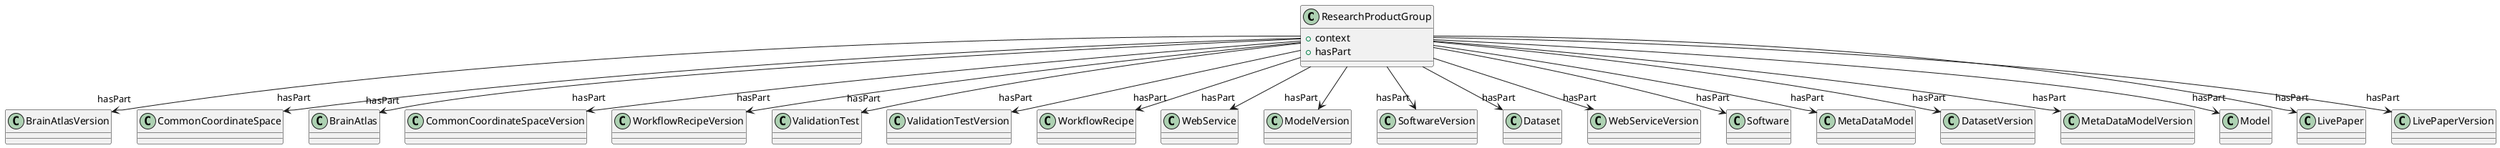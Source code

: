 @startuml
class ResearchProductGroup {
+context
+hasPart

}
ResearchProductGroup -d-> "hasPart" BrainAtlasVersion
ResearchProductGroup -d-> "hasPart" CommonCoordinateSpace
ResearchProductGroup -d-> "hasPart" BrainAtlas
ResearchProductGroup -d-> "hasPart" CommonCoordinateSpaceVersion
ResearchProductGroup -d-> "hasPart" WorkflowRecipeVersion
ResearchProductGroup -d-> "hasPart" ValidationTest
ResearchProductGroup -d-> "hasPart" ValidationTestVersion
ResearchProductGroup -d-> "hasPart" WorkflowRecipe
ResearchProductGroup -d-> "hasPart" WebService
ResearchProductGroup -d-> "hasPart" ModelVersion
ResearchProductGroup -d-> "hasPart" SoftwareVersion
ResearchProductGroup -d-> "hasPart" Dataset
ResearchProductGroup -d-> "hasPart" WebServiceVersion
ResearchProductGroup -d-> "hasPart" Software
ResearchProductGroup -d-> "hasPart" MetaDataModel
ResearchProductGroup -d-> "hasPart" DatasetVersion
ResearchProductGroup -d-> "hasPart" MetaDataModelVersion
ResearchProductGroup -d-> "hasPart" Model
ResearchProductGroup -d-> "hasPart" LivePaper
ResearchProductGroup -d-> "hasPart" LivePaperVersion

@enduml